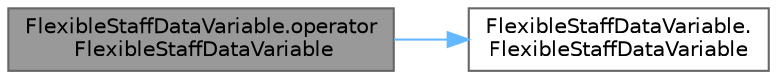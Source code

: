 digraph "FlexibleStaffDataVariable.operator FlexibleStaffDataVariable"
{
 // LATEX_PDF_SIZE
  bgcolor="transparent";
  edge [fontname=Helvetica,fontsize=10,labelfontname=Helvetica,labelfontsize=10];
  node [fontname=Helvetica,fontsize=10,shape=box,height=0.2,width=0.4];
  rankdir="LR";
  Node1 [id="Node000001",label="FlexibleStaffDataVariable.operator\l FlexibleStaffDataVariable",height=0.2,width=0.4,color="gray40", fillcolor="grey60", style="filled", fontcolor="black",tooltip=" "];
  Node1 -> Node2 [id="edge1_Node000001_Node000002",color="steelblue1",style="solid",tooltip=" "];
  Node2 [id="Node000002",label="FlexibleStaffDataVariable.\lFlexibleStaffDataVariable",height=0.2,width=0.4,color="grey40", fillcolor="white", style="filled",URL="$class_flexible_staff_data_variable.html#a8c6df499e6b0c93caccaa479b9af268f",tooltip=" "];
}
